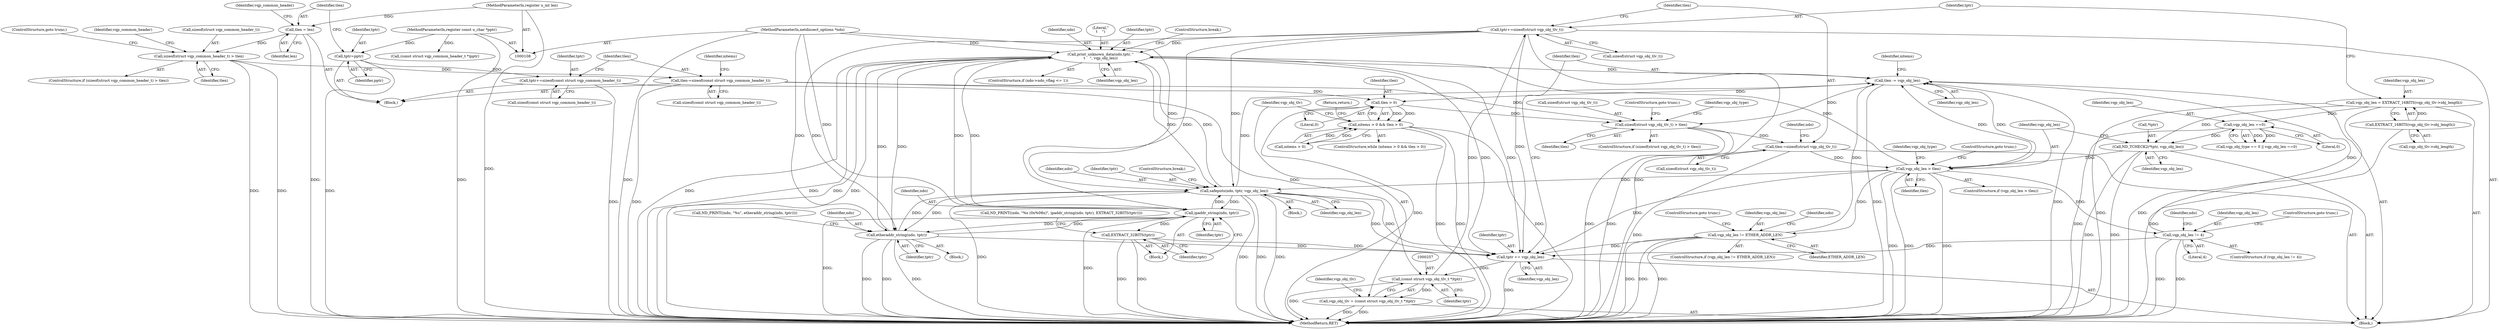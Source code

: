 digraph "0_tcpdump_3b36ec4e713dea9266db11975066c425aa669b6c@API" {
"1000280" [label="(Call,tptr+=sizeof(struct vqp_obj_tlv_t))"];
"1000256" [label="(Call,(const struct vqp_obj_tlv_t *)tptr)"];
"1000237" [label="(Call,tptr+=sizeof(const struct vqp_common_header_t))"];
"1000120" [label="(Call,tptr=pptr)"];
"1000110" [label="(MethodParameterIn,register const u_char *pptr)"];
"1000379" [label="(Call,tptr += vqp_obj_len)"];
"1000325" [label="(Call,vqp_obj_len != 4)"];
"1000316" [label="(Call,vqp_obj_len > tlen)"];
"1000311" [label="(Call,ND_TCHECK2(*tptr, vqp_obj_len))"];
"1000274" [label="(Call,vqp_obj_len = EXTRACT_16BITS(vqp_obj_tlv->obj_length))"];
"1000276" [label="(Call,EXTRACT_16BITS(vqp_obj_tlv->obj_length))"];
"1000306" [label="(Call,vqp_obj_len ==0)"];
"1000284" [label="(Call,tlen-=sizeof(struct vqp_obj_tlv_t))"];
"1000263" [label="(Call,sizeof(struct vqp_obj_tlv_t) > tlen)"];
"1000250" [label="(Call,tlen > 0)"];
"1000382" [label="(Call,tlen -= vqp_obj_len)"];
"1000373" [label="(Call,print_unknown_data(ndo,tptr, \"\n\t    \", vqp_obj_len))"];
"1000335" [label="(Call,ipaddr_string(ndo, tptr))"];
"1000345" [label="(Call,safeputs(ndo, tptr, vqp_obj_len))"];
"1000362" [label="(Call,etheraddr_string(ndo, tptr))"];
"1000109" [label="(MethodParameterIn,netdissect_options *ndo)"];
"1000280" [label="(Call,tptr+=sizeof(struct vqp_obj_tlv_t))"];
"1000353" [label="(Call,vqp_obj_len != ETHER_ADDR_LEN)"];
"1000241" [label="(Call,tlen-=sizeof(const struct vqp_common_header_t))"];
"1000135" [label="(Call,sizeof(struct vqp_common_header_t) > tlen)"];
"1000123" [label="(Call,tlen = len)"];
"1000111" [label="(MethodParameterIn,register u_int len)"];
"1000338" [label="(Call,EXTRACT_32BITS(tptr))"];
"1000254" [label="(Call,vqp_obj_tlv = (const struct vqp_obj_tlv_t *)tptr)"];
"1000246" [label="(Call,nitems > 0 && tlen > 0)"];
"1000136" [label="(Call,sizeof(struct vqp_common_header_t))"];
"1000242" [label="(Identifier,tlen)"];
"1000339" [label="(Identifier,tptr)"];
"1000322" [label="(Block,)"];
"1000327" [label="(Literal,4)"];
"1000362" [label="(Call,etheraddr_string(ndo, tptr))"];
"1000241" [label="(Call,tlen-=sizeof(const struct vqp_common_header_t))"];
"1000262" [label="(ControlStructure,if (sizeof(struct vqp_obj_tlv_t) > tlen))"];
"1000383" [label="(Identifier,tlen)"];
"1000319" [label="(ControlStructure,goto trunc;)"];
"1000134" [label="(ControlStructure,if (sizeof(struct vqp_common_header_t) > tlen))"];
"1000331" [label="(Identifier,ndo)"];
"1000243" [label="(Call,sizeof(const struct vqp_common_header_t))"];
"1000290" [label="(Identifier,ndo)"];
"1000253" [label="(Block,)"];
"1000367" [label="(ControlStructure,if (ndo->ndo_vflag <= 1))"];
"1000269" [label="(Identifier,vqp_obj_type)"];
"1000318" [label="(Identifier,tlen)"];
"1000326" [label="(Identifier,vqp_obj_len)"];
"1000307" [label="(Identifier,vqp_obj_len)"];
"1000336" [label="(Identifier,ndo)"];
"1000247" [label="(Call,nitems > 0)"];
"1000360" [label="(Block,)"];
"1000282" [label="(Call,sizeof(struct vqp_obj_tlv_t))"];
"1000325" [label="(Call,vqp_obj_len != 4)"];
"1000379" [label="(Call,tptr += vqp_obj_len)"];
"1000324" [label="(ControlStructure,if (vqp_obj_len != 4))"];
"1000285" [label="(Identifier,tlen)"];
"1000376" [label="(Literal,\"\n\t    \")"];
"1000284" [label="(Call,tlen-=sizeof(struct vqp_obj_tlv_t))"];
"1000352" [label="(ControlStructure,if (vqp_obj_len != ETHER_ADDR_LEN))"];
"1000384" [label="(Identifier,vqp_obj_len)"];
"1000302" [label="(Call,vqp_obj_type == 0 || vqp_obj_len ==0)"];
"1000274" [label="(Call,vqp_obj_len = EXTRACT_16BITS(vqp_obj_tlv->obj_length))"];
"1000109" [label="(MethodParameterIn,netdissect_options *ndo)"];
"1000245" [label="(ControlStructure,while (nitems > 0 && tlen > 0))"];
"1000377" [label="(Identifier,vqp_obj_len)"];
"1000246" [label="(Call,nitems > 0 && tlen > 0)"];
"1000255" [label="(Identifier,vqp_obj_tlv)"];
"1000387" [label="(Return,return;)"];
"1000123" [label="(Call,tlen = len)"];
"1000375" [label="(Identifier,tptr)"];
"1000127" [label="(Identifier,vqp_common_header)"];
"1000110" [label="(MethodParameterIn,register const u_char *pptr)"];
"1000373" [label="(Call,print_unknown_data(ndo,tptr, \"\n\t    \", vqp_obj_len))"];
"1000356" [label="(ControlStructure,goto trunc;)"];
"1000139" [label="(ControlStructure,goto trunc;)"];
"1000128" [label="(Call,(const struct vqp_common_header_t *)pptr)"];
"1000308" [label="(Literal,0)"];
"1000346" [label="(Identifier,ndo)"];
"1000276" [label="(Call,EXTRACT_16BITS(vqp_obj_tlv->obj_length))"];
"1000261" [label="(Identifier,vqp_obj_tlv)"];
"1000122" [label="(Identifier,pptr)"];
"1000112" [label="(Block,)"];
"1000345" [label="(Call,safeputs(ndo, tptr, vqp_obj_len))"];
"1000335" [label="(Call,ipaddr_string(ndo, tptr))"];
"1000382" [label="(Call,tlen -= vqp_obj_len)"];
"1000266" [label="(Identifier,tlen)"];
"1000338" [label="(Call,EXTRACT_32BITS(tptr))"];
"1000380" [label="(Identifier,tptr)"];
"1000263" [label="(Call,sizeof(struct vqp_obj_tlv_t) > tlen)"];
"1000264" [label="(Call,sizeof(struct vqp_obj_tlv_t))"];
"1000281" [label="(Identifier,tptr)"];
"1000329" [label="(Call,ND_PRINT((ndo, \"%s (0x%08x)\", ipaddr_string(ndo, tptr), EXTRACT_32BITS(tptr))))"];
"1000286" [label="(Call,sizeof(struct vqp_obj_tlv_t))"];
"1000354" [label="(Identifier,vqp_obj_len)"];
"1000311" [label="(Call,ND_TCHECK2(*tptr, vqp_obj_len))"];
"1000138" [label="(Identifier,tlen)"];
"1000120" [label="(Call,tptr=pptr)"];
"1000258" [label="(Identifier,tptr)"];
"1000239" [label="(Call,sizeof(const struct vqp_common_header_t))"];
"1000111" [label="(MethodParameterIn,register u_int len)"];
"1000378" [label="(ControlStructure,break;)"];
"1000250" [label="(Call,tlen > 0)"];
"1000125" [label="(Identifier,len)"];
"1000348" [label="(Identifier,vqp_obj_len)"];
"1000364" [label="(Identifier,tptr)"];
"1000267" [label="(ControlStructure,goto trunc;)"];
"1000357" [label="(Call,ND_PRINT((ndo, \"%s\", etheraddr_string(ndo, tptr))))"];
"1000393" [label="(MethodReturn,RET)"];
"1000277" [label="(Call,vqp_obj_tlv->obj_length)"];
"1000252" [label="(Literal,0)"];
"1000347" [label="(Identifier,tptr)"];
"1000374" [label="(Identifier,ndo)"];
"1000381" [label="(Identifier,vqp_obj_len)"];
"1000337" [label="(Identifier,tptr)"];
"1000312" [label="(Call,*tptr)"];
"1000317" [label="(Identifier,vqp_obj_len)"];
"1000359" [label="(Identifier,ndo)"];
"1000386" [label="(Identifier,nitems)"];
"1000135" [label="(Call,sizeof(struct vqp_common_header_t) > tlen)"];
"1000124" [label="(Identifier,tlen)"];
"1000256" [label="(Call,(const struct vqp_obj_tlv_t *)tptr)"];
"1000280" [label="(Call,tptr+=sizeof(struct vqp_obj_tlv_t))"];
"1000254" [label="(Call,vqp_obj_tlv = (const struct vqp_obj_tlv_t *)tptr)"];
"1000306" [label="(Call,vqp_obj_len ==0)"];
"1000121" [label="(Identifier,tptr)"];
"1000237" [label="(Call,tptr+=sizeof(const struct vqp_common_header_t))"];
"1000355" [label="(Identifier,ETHER_ADDR_LEN)"];
"1000353" [label="(Call,vqp_obj_len != ETHER_ADDR_LEN)"];
"1000315" [label="(ControlStructure,if (vqp_obj_len > tlen))"];
"1000238" [label="(Identifier,tptr)"];
"1000349" [label="(ControlStructure,break;)"];
"1000316" [label="(Call,vqp_obj_len > tlen)"];
"1000248" [label="(Identifier,nitems)"];
"1000363" [label="(Identifier,ndo)"];
"1000334" [label="(Block,)"];
"1000275" [label="(Identifier,vqp_obj_len)"];
"1000251" [label="(Identifier,tlen)"];
"1000328" [label="(ControlStructure,goto trunc;)"];
"1000314" [label="(Identifier,vqp_obj_len)"];
"1000321" [label="(Identifier,vqp_obj_type)"];
"1000144" [label="(Identifier,vqp_common_header)"];
"1000280" -> "1000253"  [label="AST: "];
"1000280" -> "1000282"  [label="CFG: "];
"1000281" -> "1000280"  [label="AST: "];
"1000282" -> "1000280"  [label="AST: "];
"1000285" -> "1000280"  [label="CFG: "];
"1000280" -> "1000393"  [label="DDG: "];
"1000256" -> "1000280"  [label="DDG: "];
"1000280" -> "1000335"  [label="DDG: "];
"1000280" -> "1000345"  [label="DDG: "];
"1000280" -> "1000362"  [label="DDG: "];
"1000280" -> "1000373"  [label="DDG: "];
"1000280" -> "1000379"  [label="DDG: "];
"1000256" -> "1000254"  [label="AST: "];
"1000256" -> "1000258"  [label="CFG: "];
"1000257" -> "1000256"  [label="AST: "];
"1000258" -> "1000256"  [label="AST: "];
"1000254" -> "1000256"  [label="CFG: "];
"1000256" -> "1000393"  [label="DDG: "];
"1000256" -> "1000254"  [label="DDG: "];
"1000237" -> "1000256"  [label="DDG: "];
"1000379" -> "1000256"  [label="DDG: "];
"1000237" -> "1000112"  [label="AST: "];
"1000237" -> "1000239"  [label="CFG: "];
"1000238" -> "1000237"  [label="AST: "];
"1000239" -> "1000237"  [label="AST: "];
"1000242" -> "1000237"  [label="CFG: "];
"1000237" -> "1000393"  [label="DDG: "];
"1000120" -> "1000237"  [label="DDG: "];
"1000120" -> "1000112"  [label="AST: "];
"1000120" -> "1000122"  [label="CFG: "];
"1000121" -> "1000120"  [label="AST: "];
"1000122" -> "1000120"  [label="AST: "];
"1000124" -> "1000120"  [label="CFG: "];
"1000120" -> "1000393"  [label="DDG: "];
"1000110" -> "1000120"  [label="DDG: "];
"1000110" -> "1000108"  [label="AST: "];
"1000110" -> "1000393"  [label="DDG: "];
"1000110" -> "1000128"  [label="DDG: "];
"1000379" -> "1000253"  [label="AST: "];
"1000379" -> "1000381"  [label="CFG: "];
"1000380" -> "1000379"  [label="AST: "];
"1000381" -> "1000379"  [label="AST: "];
"1000383" -> "1000379"  [label="CFG: "];
"1000379" -> "1000393"  [label="DDG: "];
"1000325" -> "1000379"  [label="DDG: "];
"1000373" -> "1000379"  [label="DDG: "];
"1000373" -> "1000379"  [label="DDG: "];
"1000345" -> "1000379"  [label="DDG: "];
"1000345" -> "1000379"  [label="DDG: "];
"1000353" -> "1000379"  [label="DDG: "];
"1000316" -> "1000379"  [label="DDG: "];
"1000338" -> "1000379"  [label="DDG: "];
"1000362" -> "1000379"  [label="DDG: "];
"1000325" -> "1000324"  [label="AST: "];
"1000325" -> "1000327"  [label="CFG: "];
"1000326" -> "1000325"  [label="AST: "];
"1000327" -> "1000325"  [label="AST: "];
"1000328" -> "1000325"  [label="CFG: "];
"1000331" -> "1000325"  [label="CFG: "];
"1000325" -> "1000393"  [label="DDG: "];
"1000325" -> "1000393"  [label="DDG: "];
"1000316" -> "1000325"  [label="DDG: "];
"1000325" -> "1000382"  [label="DDG: "];
"1000316" -> "1000315"  [label="AST: "];
"1000316" -> "1000318"  [label="CFG: "];
"1000317" -> "1000316"  [label="AST: "];
"1000318" -> "1000316"  [label="AST: "];
"1000319" -> "1000316"  [label="CFG: "];
"1000321" -> "1000316"  [label="CFG: "];
"1000316" -> "1000393"  [label="DDG: "];
"1000316" -> "1000393"  [label="DDG: "];
"1000316" -> "1000393"  [label="DDG: "];
"1000311" -> "1000316"  [label="DDG: "];
"1000284" -> "1000316"  [label="DDG: "];
"1000316" -> "1000345"  [label="DDG: "];
"1000316" -> "1000353"  [label="DDG: "];
"1000316" -> "1000373"  [label="DDG: "];
"1000316" -> "1000382"  [label="DDG: "];
"1000316" -> "1000382"  [label="DDG: "];
"1000311" -> "1000253"  [label="AST: "];
"1000311" -> "1000314"  [label="CFG: "];
"1000312" -> "1000311"  [label="AST: "];
"1000314" -> "1000311"  [label="AST: "];
"1000317" -> "1000311"  [label="CFG: "];
"1000311" -> "1000393"  [label="DDG: "];
"1000311" -> "1000393"  [label="DDG: "];
"1000274" -> "1000311"  [label="DDG: "];
"1000306" -> "1000311"  [label="DDG: "];
"1000274" -> "1000253"  [label="AST: "];
"1000274" -> "1000276"  [label="CFG: "];
"1000275" -> "1000274"  [label="AST: "];
"1000276" -> "1000274"  [label="AST: "];
"1000281" -> "1000274"  [label="CFG: "];
"1000274" -> "1000393"  [label="DDG: "];
"1000274" -> "1000393"  [label="DDG: "];
"1000276" -> "1000274"  [label="DDG: "];
"1000274" -> "1000306"  [label="DDG: "];
"1000276" -> "1000277"  [label="CFG: "];
"1000277" -> "1000276"  [label="AST: "];
"1000276" -> "1000393"  [label="DDG: "];
"1000306" -> "1000302"  [label="AST: "];
"1000306" -> "1000308"  [label="CFG: "];
"1000307" -> "1000306"  [label="AST: "];
"1000308" -> "1000306"  [label="AST: "];
"1000302" -> "1000306"  [label="CFG: "];
"1000306" -> "1000393"  [label="DDG: "];
"1000306" -> "1000302"  [label="DDG: "];
"1000306" -> "1000302"  [label="DDG: "];
"1000284" -> "1000253"  [label="AST: "];
"1000284" -> "1000286"  [label="CFG: "];
"1000285" -> "1000284"  [label="AST: "];
"1000286" -> "1000284"  [label="AST: "];
"1000290" -> "1000284"  [label="CFG: "];
"1000284" -> "1000393"  [label="DDG: "];
"1000263" -> "1000284"  [label="DDG: "];
"1000263" -> "1000262"  [label="AST: "];
"1000263" -> "1000266"  [label="CFG: "];
"1000264" -> "1000263"  [label="AST: "];
"1000266" -> "1000263"  [label="AST: "];
"1000267" -> "1000263"  [label="CFG: "];
"1000269" -> "1000263"  [label="CFG: "];
"1000263" -> "1000393"  [label="DDG: "];
"1000263" -> "1000393"  [label="DDG: "];
"1000250" -> "1000263"  [label="DDG: "];
"1000382" -> "1000263"  [label="DDG: "];
"1000241" -> "1000263"  [label="DDG: "];
"1000250" -> "1000246"  [label="AST: "];
"1000250" -> "1000252"  [label="CFG: "];
"1000251" -> "1000250"  [label="AST: "];
"1000252" -> "1000250"  [label="AST: "];
"1000246" -> "1000250"  [label="CFG: "];
"1000250" -> "1000393"  [label="DDG: "];
"1000250" -> "1000246"  [label="DDG: "];
"1000250" -> "1000246"  [label="DDG: "];
"1000382" -> "1000250"  [label="DDG: "];
"1000241" -> "1000250"  [label="DDG: "];
"1000382" -> "1000253"  [label="AST: "];
"1000382" -> "1000384"  [label="CFG: "];
"1000383" -> "1000382"  [label="AST: "];
"1000384" -> "1000382"  [label="AST: "];
"1000386" -> "1000382"  [label="CFG: "];
"1000382" -> "1000393"  [label="DDG: "];
"1000382" -> "1000393"  [label="DDG: "];
"1000373" -> "1000382"  [label="DDG: "];
"1000345" -> "1000382"  [label="DDG: "];
"1000353" -> "1000382"  [label="DDG: "];
"1000373" -> "1000367"  [label="AST: "];
"1000373" -> "1000377"  [label="CFG: "];
"1000374" -> "1000373"  [label="AST: "];
"1000375" -> "1000373"  [label="AST: "];
"1000376" -> "1000373"  [label="AST: "];
"1000377" -> "1000373"  [label="AST: "];
"1000378" -> "1000373"  [label="CFG: "];
"1000373" -> "1000393"  [label="DDG: "];
"1000373" -> "1000393"  [label="DDG: "];
"1000373" -> "1000393"  [label="DDG: "];
"1000373" -> "1000393"  [label="DDG: "];
"1000373" -> "1000335"  [label="DDG: "];
"1000373" -> "1000345"  [label="DDG: "];
"1000373" -> "1000362"  [label="DDG: "];
"1000335" -> "1000373"  [label="DDG: "];
"1000345" -> "1000373"  [label="DDG: "];
"1000362" -> "1000373"  [label="DDG: "];
"1000109" -> "1000373"  [label="DDG: "];
"1000335" -> "1000334"  [label="AST: "];
"1000335" -> "1000337"  [label="CFG: "];
"1000336" -> "1000335"  [label="AST: "];
"1000337" -> "1000335"  [label="AST: "];
"1000339" -> "1000335"  [label="CFG: "];
"1000335" -> "1000393"  [label="DDG: "];
"1000335" -> "1000393"  [label="DDG: "];
"1000345" -> "1000335"  [label="DDG: "];
"1000362" -> "1000335"  [label="DDG: "];
"1000109" -> "1000335"  [label="DDG: "];
"1000335" -> "1000338"  [label="DDG: "];
"1000335" -> "1000345"  [label="DDG: "];
"1000335" -> "1000362"  [label="DDG: "];
"1000345" -> "1000322"  [label="AST: "];
"1000345" -> "1000348"  [label="CFG: "];
"1000346" -> "1000345"  [label="AST: "];
"1000347" -> "1000345"  [label="AST: "];
"1000348" -> "1000345"  [label="AST: "];
"1000349" -> "1000345"  [label="CFG: "];
"1000345" -> "1000393"  [label="DDG: "];
"1000345" -> "1000393"  [label="DDG: "];
"1000345" -> "1000393"  [label="DDG: "];
"1000345" -> "1000393"  [label="DDG: "];
"1000362" -> "1000345"  [label="DDG: "];
"1000109" -> "1000345"  [label="DDG: "];
"1000345" -> "1000362"  [label="DDG: "];
"1000362" -> "1000360"  [label="AST: "];
"1000362" -> "1000364"  [label="CFG: "];
"1000363" -> "1000362"  [label="AST: "];
"1000364" -> "1000362"  [label="AST: "];
"1000357" -> "1000362"  [label="CFG: "];
"1000362" -> "1000393"  [label="DDG: "];
"1000362" -> "1000393"  [label="DDG: "];
"1000362" -> "1000393"  [label="DDG: "];
"1000109" -> "1000362"  [label="DDG: "];
"1000109" -> "1000108"  [label="AST: "];
"1000109" -> "1000393"  [label="DDG: "];
"1000353" -> "1000352"  [label="AST: "];
"1000353" -> "1000355"  [label="CFG: "];
"1000354" -> "1000353"  [label="AST: "];
"1000355" -> "1000353"  [label="AST: "];
"1000356" -> "1000353"  [label="CFG: "];
"1000359" -> "1000353"  [label="CFG: "];
"1000353" -> "1000393"  [label="DDG: "];
"1000353" -> "1000393"  [label="DDG: "];
"1000353" -> "1000393"  [label="DDG: "];
"1000241" -> "1000112"  [label="AST: "];
"1000241" -> "1000243"  [label="CFG: "];
"1000242" -> "1000241"  [label="AST: "];
"1000243" -> "1000241"  [label="AST: "];
"1000248" -> "1000241"  [label="CFG: "];
"1000241" -> "1000393"  [label="DDG: "];
"1000135" -> "1000241"  [label="DDG: "];
"1000135" -> "1000134"  [label="AST: "];
"1000135" -> "1000138"  [label="CFG: "];
"1000136" -> "1000135"  [label="AST: "];
"1000138" -> "1000135"  [label="AST: "];
"1000139" -> "1000135"  [label="CFG: "];
"1000144" -> "1000135"  [label="CFG: "];
"1000135" -> "1000393"  [label="DDG: "];
"1000135" -> "1000393"  [label="DDG: "];
"1000123" -> "1000135"  [label="DDG: "];
"1000123" -> "1000112"  [label="AST: "];
"1000123" -> "1000125"  [label="CFG: "];
"1000124" -> "1000123"  [label="AST: "];
"1000125" -> "1000123"  [label="AST: "];
"1000127" -> "1000123"  [label="CFG: "];
"1000123" -> "1000393"  [label="DDG: "];
"1000111" -> "1000123"  [label="DDG: "];
"1000111" -> "1000108"  [label="AST: "];
"1000111" -> "1000393"  [label="DDG: "];
"1000338" -> "1000334"  [label="AST: "];
"1000338" -> "1000339"  [label="CFG: "];
"1000339" -> "1000338"  [label="AST: "];
"1000329" -> "1000338"  [label="CFG: "];
"1000338" -> "1000393"  [label="DDG: "];
"1000338" -> "1000393"  [label="DDG: "];
"1000254" -> "1000253"  [label="AST: "];
"1000255" -> "1000254"  [label="AST: "];
"1000261" -> "1000254"  [label="CFG: "];
"1000254" -> "1000393"  [label="DDG: "];
"1000254" -> "1000393"  [label="DDG: "];
"1000246" -> "1000245"  [label="AST: "];
"1000246" -> "1000247"  [label="CFG: "];
"1000247" -> "1000246"  [label="AST: "];
"1000255" -> "1000246"  [label="CFG: "];
"1000387" -> "1000246"  [label="CFG: "];
"1000246" -> "1000393"  [label="DDG: "];
"1000246" -> "1000393"  [label="DDG: "];
"1000246" -> "1000393"  [label="DDG: "];
"1000247" -> "1000246"  [label="DDG: "];
"1000247" -> "1000246"  [label="DDG: "];
}
